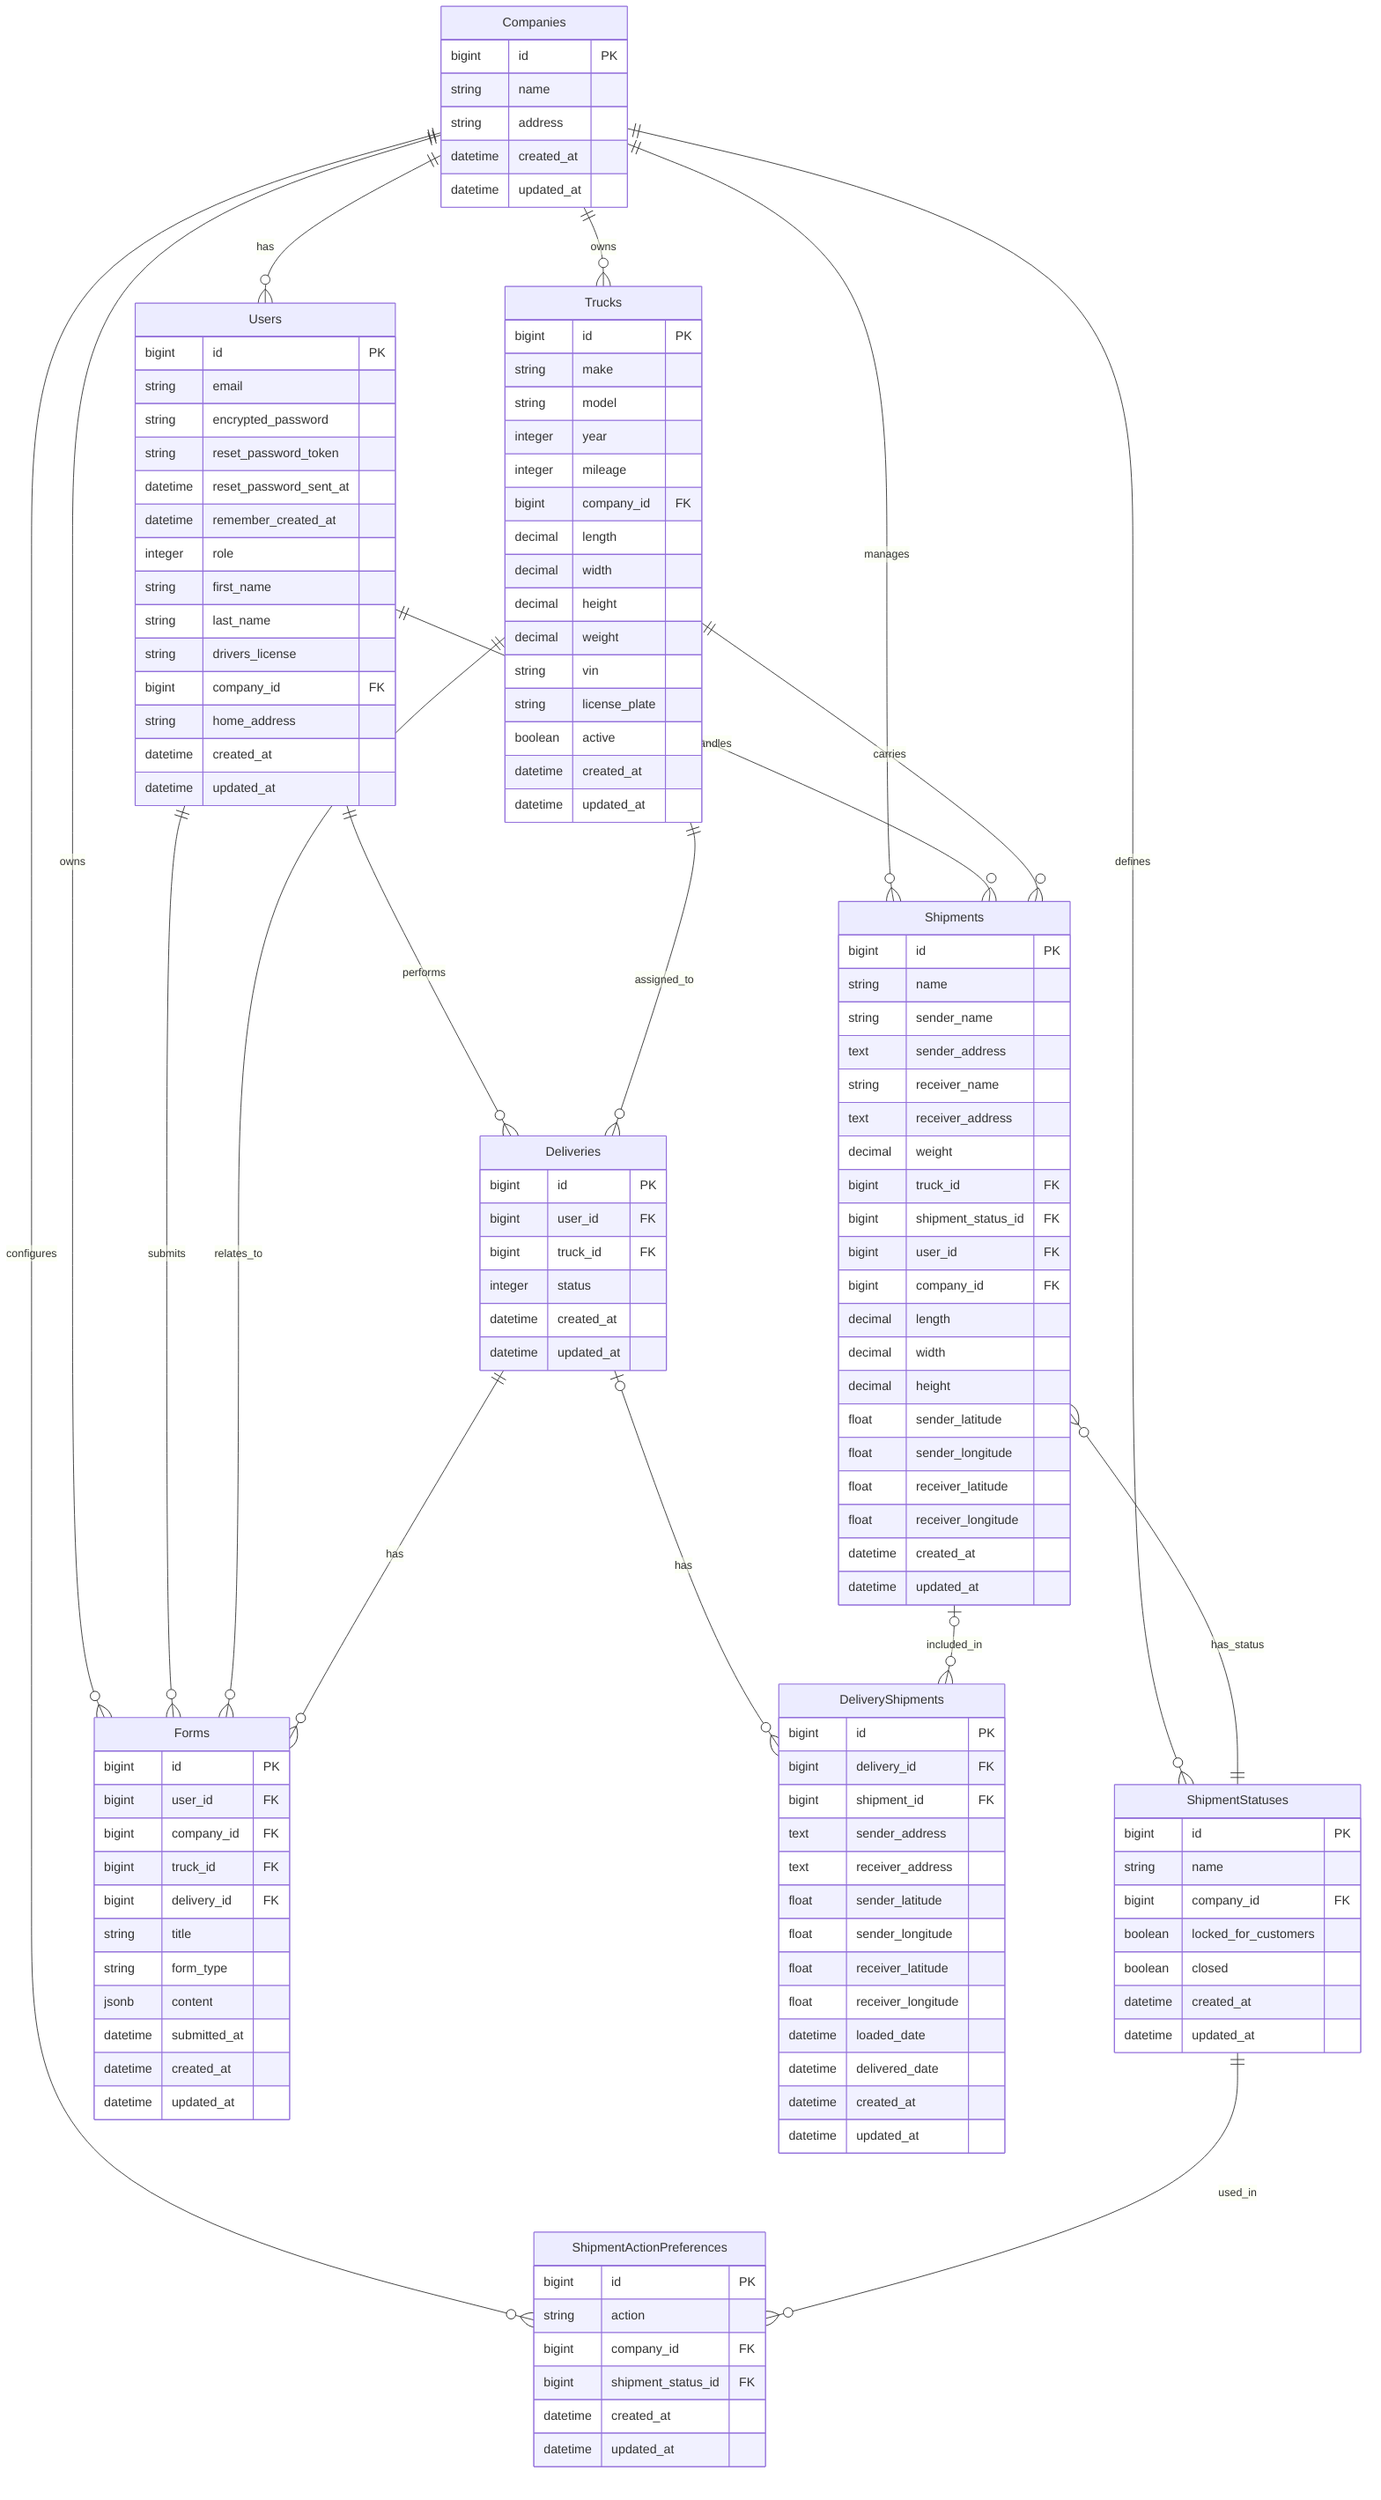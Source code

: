 erDiagram
    Companies ||--o{ Users : has
    Companies ||--o{ Trucks : owns
    Companies ||--o{ Shipments : manages
    Companies ||--o{ ShipmentStatuses : defines
    Companies ||--o{ ShipmentActionPreferences : configures
    Companies ||--o{ Forms : owns
    
    Users ||--o{ Deliveries : performs
    Users ||--o{ Shipments : handles
    Users ||--o{ Forms : submits
    
    Trucks ||--o{ Deliveries : assigned_to
    Trucks ||--o{ Shipments : carries
    Trucks ||--o{ Forms : relates_to
    
    Shipments }o--|| ShipmentStatuses : has_status
    
    ShipmentStatuses ||--o{ ShipmentActionPreferences : used_in
    
    Deliveries |o--o{ DeliveryShipments : has
    Deliveries ||--o{ Forms : has
    
    Shipments |o--o{ DeliveryShipments : included_in
    
    Companies {
        bigint id PK
        string name
        string address
        datetime created_at
        datetime updated_at
    }
    
    Users {
        bigint id PK
        string email
        string encrypted_password
        string reset_password_token
        datetime reset_password_sent_at
        datetime remember_created_at
        integer role
        string first_name
        string last_name
        string drivers_license
        bigint company_id FK
        string home_address
        datetime created_at
        datetime updated_at
    }
    
    Trucks {
        bigint id PK
        string make
        string model
        integer year
        integer mileage
        bigint company_id FK
        decimal length
        decimal width
        decimal height
        decimal weight
        string vin
        string license_plate
        boolean active
        datetime created_at
        datetime updated_at
    }
    
    Deliveries {
        bigint id PK
        bigint user_id FK
        bigint truck_id FK
        integer status
        datetime created_at
        datetime updated_at
    }
    
    Shipments {
        bigint id PK
        string name
        string sender_name
        text sender_address
        string receiver_name
        text receiver_address
        decimal weight
        bigint truck_id FK
        bigint shipment_status_id FK
        bigint user_id FK
        bigint company_id FK
        decimal length
        decimal width
        decimal height
        float sender_latitude
        float sender_longitude
        float receiver_latitude
        float receiver_longitude
        datetime created_at
        datetime updated_at
    }

    DeliveryShipments {
        bigint id PK
        bigint delivery_id FK
        bigint shipment_id FK
        text sender_address
        text receiver_address
        float sender_latitude
        float sender_longitude
        float receiver_latitude
        float receiver_longitude
        datetime loaded_date
        datetime delivered_date
        datetime created_at
        datetime updated_at
    }
    
    ShipmentStatuses {
        bigint id PK
        string name
        bigint company_id FK
        boolean locked_for_customers
        boolean closed
        datetime created_at
        datetime updated_at
    }
    
    ShipmentActionPreferences {
        bigint id PK
        string action
        bigint company_id FK
        bigint shipment_status_id FK
        datetime created_at
        datetime updated_at
    }
    
    Forms {
        bigint id PK
        bigint user_id FK
        bigint company_id FK
        bigint truck_id FK
        bigint delivery_id FK
        string title
        string form_type
        jsonb content
        datetime submitted_at
        datetime created_at
        datetime updated_at
    }